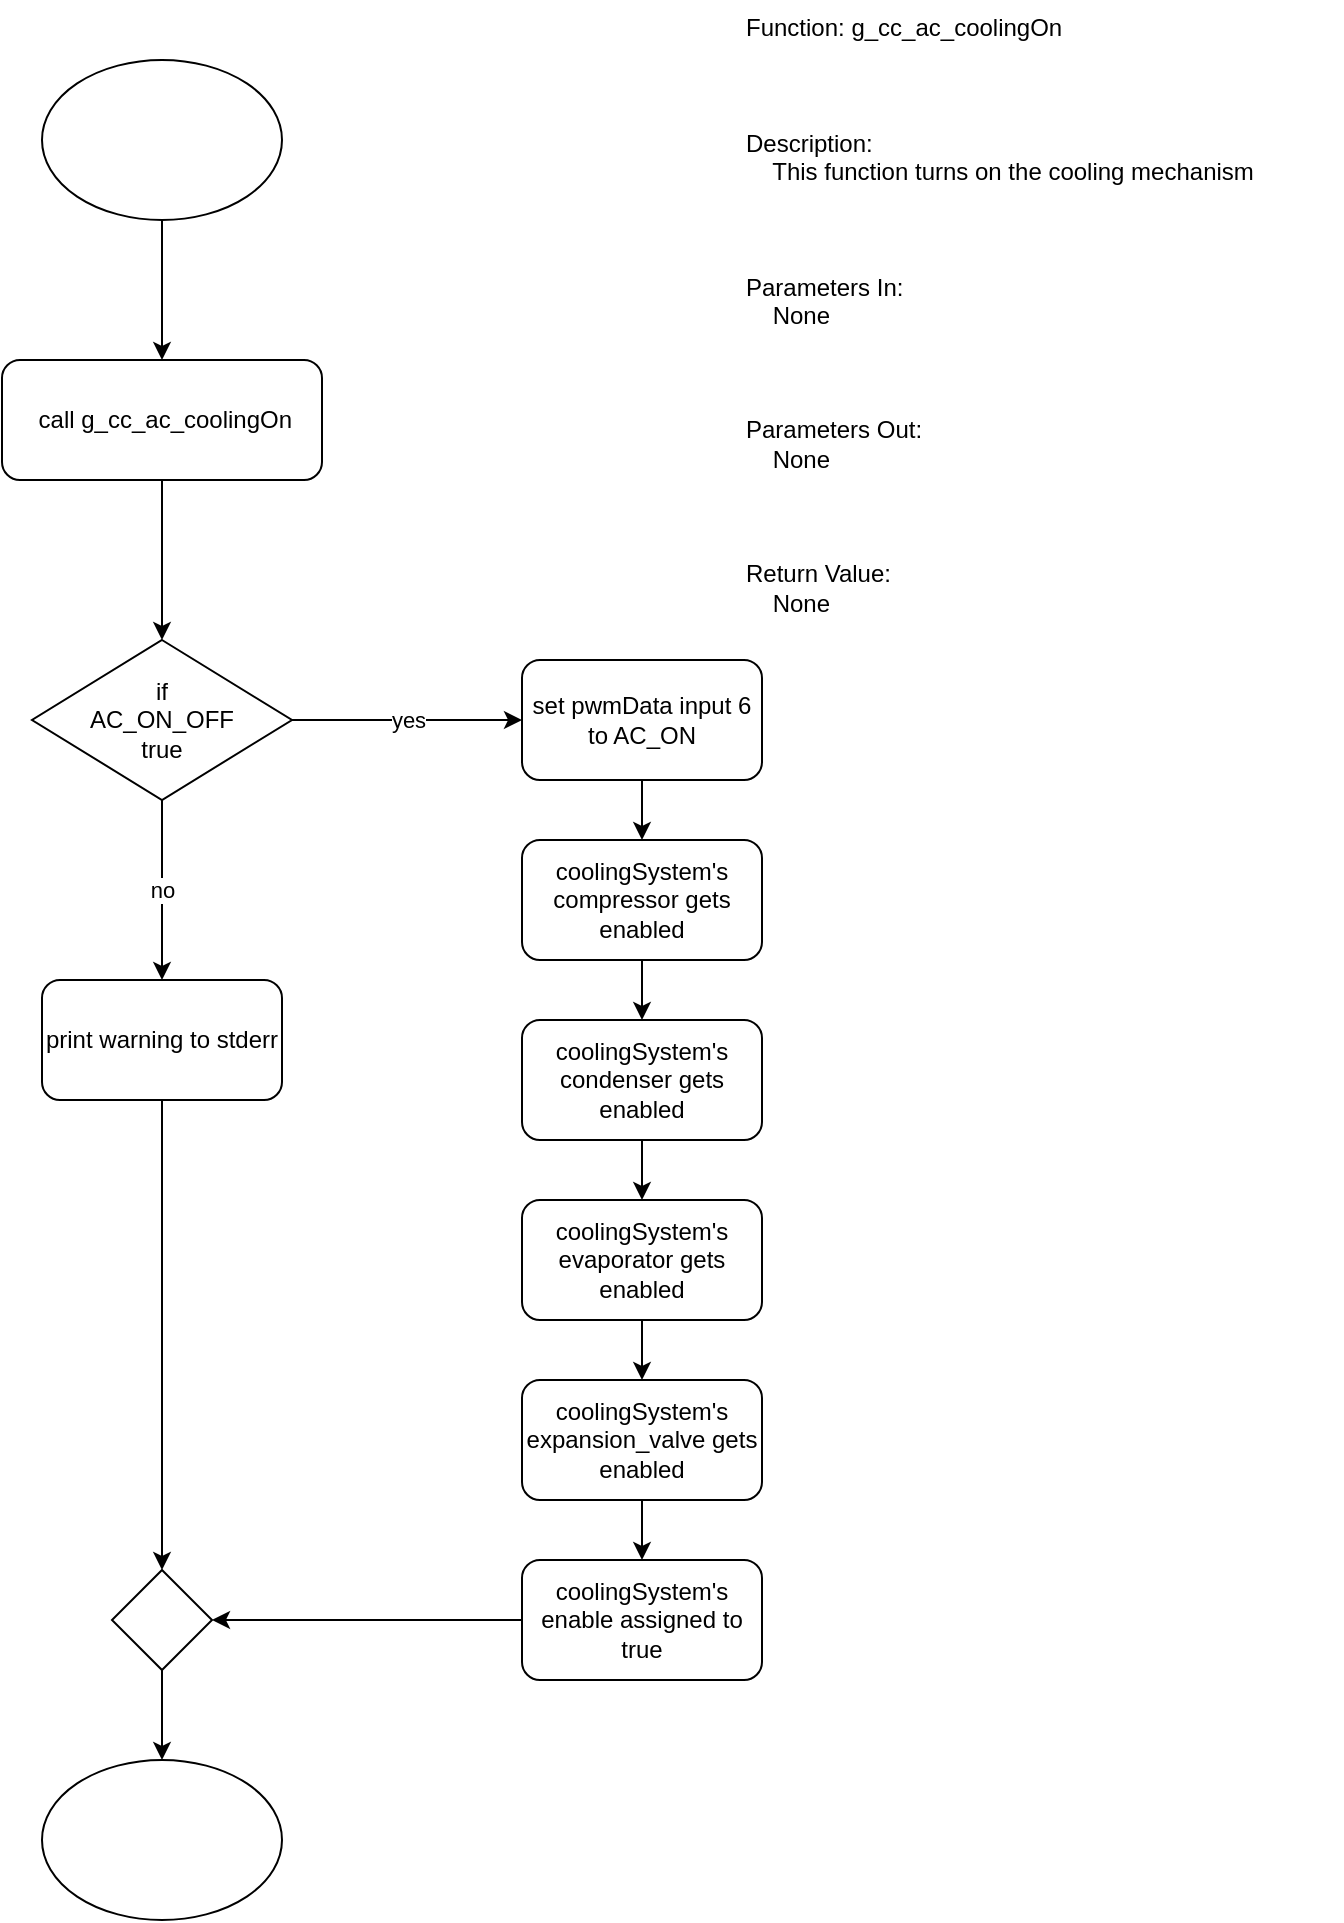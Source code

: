 <mxfile version="21.6.6" type="device">
  <diagram name="Page-1" id="PAZhMdqq3LgmJLcaqZD_">
    <mxGraphModel dx="1376" dy="768" grid="1" gridSize="10" guides="1" tooltips="1" connect="1" arrows="1" fold="1" page="1" pageScale="1" pageWidth="850" pageHeight="1100" math="0" shadow="0">
      <root>
        <mxCell id="0" />
        <mxCell id="1" parent="0" />
        <mxCell id="NYck-VyZ_F-q_uD9N16r-1" value="Function: g_cc_ac_coolingOn&#xa;&#xa;&#xa;&#xa;Description:&#xa;    This function turns on the cooling mechanism&#xa;&#xa;&#xa;&#xa;Parameters In:&#xa;    None&#xa;&#xa;&#xa;&#xa;Parameters Out:&#xa;    None&#xa;&#xa;&#xa;&#xa;Return Value:&#xa;    None" style="text;whiteSpace=wrap;" vertex="1" parent="1">
          <mxGeometry x="510" y="20" width="300" height="420" as="geometry" />
        </mxCell>
        <mxCell id="NYck-VyZ_F-q_uD9N16r-3" style="edgeStyle=orthogonalEdgeStyle;rounded=0;orthogonalLoop=1;jettySize=auto;html=1;" edge="1" parent="1" source="NYck-VyZ_F-q_uD9N16r-2" target="NYck-VyZ_F-q_uD9N16r-4">
          <mxGeometry relative="1" as="geometry">
            <mxPoint x="220" y="200" as="targetPoint" />
          </mxGeometry>
        </mxCell>
        <mxCell id="NYck-VyZ_F-q_uD9N16r-2" value="" style="ellipse;whiteSpace=wrap;html=1;" vertex="1" parent="1">
          <mxGeometry x="160" y="50" width="120" height="80" as="geometry" />
        </mxCell>
        <mxCell id="NYck-VyZ_F-q_uD9N16r-5" style="edgeStyle=orthogonalEdgeStyle;rounded=0;orthogonalLoop=1;jettySize=auto;html=1;" edge="1" parent="1" source="NYck-VyZ_F-q_uD9N16r-4" target="NYck-VyZ_F-q_uD9N16r-6">
          <mxGeometry relative="1" as="geometry">
            <mxPoint x="220" y="290" as="targetPoint" />
          </mxGeometry>
        </mxCell>
        <mxCell id="NYck-VyZ_F-q_uD9N16r-4" value="&amp;nbsp;call&amp;nbsp;g_cc_ac_coolingOn" style="rounded=1;whiteSpace=wrap;html=1;" vertex="1" parent="1">
          <mxGeometry x="140" y="200" width="160" height="60" as="geometry" />
        </mxCell>
        <mxCell id="NYck-VyZ_F-q_uD9N16r-7" value="yes" style="edgeStyle=orthogonalEdgeStyle;rounded=0;orthogonalLoop=1;jettySize=auto;html=1;entryX=0;entryY=0.5;entryDx=0;entryDy=0;" edge="1" parent="1" source="NYck-VyZ_F-q_uD9N16r-6" target="NYck-VyZ_F-q_uD9N16r-8">
          <mxGeometry relative="1" as="geometry">
            <mxPoint x="360" y="340" as="targetPoint" />
          </mxGeometry>
        </mxCell>
        <mxCell id="NYck-VyZ_F-q_uD9N16r-19" value="no" style="edgeStyle=orthogonalEdgeStyle;rounded=0;orthogonalLoop=1;jettySize=auto;html=1;" edge="1" parent="1" source="NYck-VyZ_F-q_uD9N16r-6" target="NYck-VyZ_F-q_uD9N16r-20">
          <mxGeometry relative="1" as="geometry">
            <mxPoint x="220" y="490" as="targetPoint" />
          </mxGeometry>
        </mxCell>
        <mxCell id="NYck-VyZ_F-q_uD9N16r-6" value="if &lt;br&gt;AC_ON_OFF&lt;br&gt;true" style="rhombus;whiteSpace=wrap;html=1;" vertex="1" parent="1">
          <mxGeometry x="155" y="340" width="130" height="80" as="geometry" />
        </mxCell>
        <mxCell id="NYck-VyZ_F-q_uD9N16r-9" style="edgeStyle=orthogonalEdgeStyle;rounded=0;orthogonalLoop=1;jettySize=auto;html=1;" edge="1" parent="1" source="NYck-VyZ_F-q_uD9N16r-8" target="NYck-VyZ_F-q_uD9N16r-10">
          <mxGeometry relative="1" as="geometry">
            <mxPoint x="460" y="480" as="targetPoint" />
          </mxGeometry>
        </mxCell>
        <mxCell id="NYck-VyZ_F-q_uD9N16r-8" value="set pwmData input 6 to AC_ON" style="rounded=1;whiteSpace=wrap;html=1;" vertex="1" parent="1">
          <mxGeometry x="400" y="350" width="120" height="60" as="geometry" />
        </mxCell>
        <mxCell id="NYck-VyZ_F-q_uD9N16r-15" style="edgeStyle=orthogonalEdgeStyle;rounded=0;orthogonalLoop=1;jettySize=auto;html=1;entryX=0.5;entryY=0;entryDx=0;entryDy=0;" edge="1" parent="1" source="NYck-VyZ_F-q_uD9N16r-10" target="NYck-VyZ_F-q_uD9N16r-11">
          <mxGeometry relative="1" as="geometry" />
        </mxCell>
        <mxCell id="NYck-VyZ_F-q_uD9N16r-10" value="coolingSystem&#39;s compressor gets enabled" style="rounded=1;whiteSpace=wrap;html=1;" vertex="1" parent="1">
          <mxGeometry x="400" y="440" width="120" height="60" as="geometry" />
        </mxCell>
        <mxCell id="NYck-VyZ_F-q_uD9N16r-16" style="edgeStyle=orthogonalEdgeStyle;rounded=0;orthogonalLoop=1;jettySize=auto;html=1;entryX=0.5;entryY=0;entryDx=0;entryDy=0;" edge="1" parent="1" source="NYck-VyZ_F-q_uD9N16r-11" target="NYck-VyZ_F-q_uD9N16r-12">
          <mxGeometry relative="1" as="geometry" />
        </mxCell>
        <mxCell id="NYck-VyZ_F-q_uD9N16r-11" value="coolingSystem&#39;s condenser gets enabled" style="rounded=1;whiteSpace=wrap;html=1;" vertex="1" parent="1">
          <mxGeometry x="400" y="530" width="120" height="60" as="geometry" />
        </mxCell>
        <mxCell id="NYck-VyZ_F-q_uD9N16r-17" style="edgeStyle=orthogonalEdgeStyle;rounded=0;orthogonalLoop=1;jettySize=auto;html=1;entryX=0.5;entryY=0;entryDx=0;entryDy=0;" edge="1" parent="1" source="NYck-VyZ_F-q_uD9N16r-12" target="NYck-VyZ_F-q_uD9N16r-13">
          <mxGeometry relative="1" as="geometry" />
        </mxCell>
        <mxCell id="NYck-VyZ_F-q_uD9N16r-12" value="coolingSystem&#39;s evaporator gets enabled" style="rounded=1;whiteSpace=wrap;html=1;" vertex="1" parent="1">
          <mxGeometry x="400" y="620" width="120" height="60" as="geometry" />
        </mxCell>
        <mxCell id="NYck-VyZ_F-q_uD9N16r-18" style="edgeStyle=orthogonalEdgeStyle;rounded=0;orthogonalLoop=1;jettySize=auto;html=1;" edge="1" parent="1" source="NYck-VyZ_F-q_uD9N16r-13" target="NYck-VyZ_F-q_uD9N16r-14">
          <mxGeometry relative="1" as="geometry" />
        </mxCell>
        <mxCell id="NYck-VyZ_F-q_uD9N16r-13" value="coolingSystem&#39;s expansion_valve gets enabled" style="rounded=1;whiteSpace=wrap;html=1;" vertex="1" parent="1">
          <mxGeometry x="400" y="710" width="120" height="60" as="geometry" />
        </mxCell>
        <mxCell id="NYck-VyZ_F-q_uD9N16r-23" style="edgeStyle=orthogonalEdgeStyle;rounded=0;orthogonalLoop=1;jettySize=auto;html=1;entryX=1;entryY=0.5;entryDx=0;entryDy=0;" edge="1" parent="1" source="NYck-VyZ_F-q_uD9N16r-14" target="NYck-VyZ_F-q_uD9N16r-22">
          <mxGeometry relative="1" as="geometry" />
        </mxCell>
        <mxCell id="NYck-VyZ_F-q_uD9N16r-14" value="coolingSystem&#39;s enable assigned to true" style="rounded=1;whiteSpace=wrap;html=1;" vertex="1" parent="1">
          <mxGeometry x="400" y="800" width="120" height="60" as="geometry" />
        </mxCell>
        <mxCell id="NYck-VyZ_F-q_uD9N16r-21" style="edgeStyle=orthogonalEdgeStyle;rounded=0;orthogonalLoop=1;jettySize=auto;html=1;" edge="1" parent="1" source="NYck-VyZ_F-q_uD9N16r-20" target="NYck-VyZ_F-q_uD9N16r-22">
          <mxGeometry relative="1" as="geometry">
            <mxPoint x="220" y="900" as="targetPoint" />
          </mxGeometry>
        </mxCell>
        <mxCell id="NYck-VyZ_F-q_uD9N16r-20" value="print warning to stderr" style="rounded=1;whiteSpace=wrap;html=1;" vertex="1" parent="1">
          <mxGeometry x="160" y="510" width="120" height="60" as="geometry" />
        </mxCell>
        <mxCell id="NYck-VyZ_F-q_uD9N16r-24" style="edgeStyle=orthogonalEdgeStyle;rounded=0;orthogonalLoop=1;jettySize=auto;html=1;" edge="1" parent="1" source="NYck-VyZ_F-q_uD9N16r-22" target="NYck-VyZ_F-q_uD9N16r-25">
          <mxGeometry relative="1" as="geometry">
            <mxPoint x="220" y="920" as="targetPoint" />
          </mxGeometry>
        </mxCell>
        <mxCell id="NYck-VyZ_F-q_uD9N16r-22" value="" style="rhombus;whiteSpace=wrap;html=1;" vertex="1" parent="1">
          <mxGeometry x="195" y="805" width="50" height="50" as="geometry" />
        </mxCell>
        <mxCell id="NYck-VyZ_F-q_uD9N16r-25" value="" style="ellipse;whiteSpace=wrap;html=1;labelBackgroundColor=default;" vertex="1" parent="1">
          <mxGeometry x="160" y="900" width="120" height="80" as="geometry" />
        </mxCell>
      </root>
    </mxGraphModel>
  </diagram>
</mxfile>
